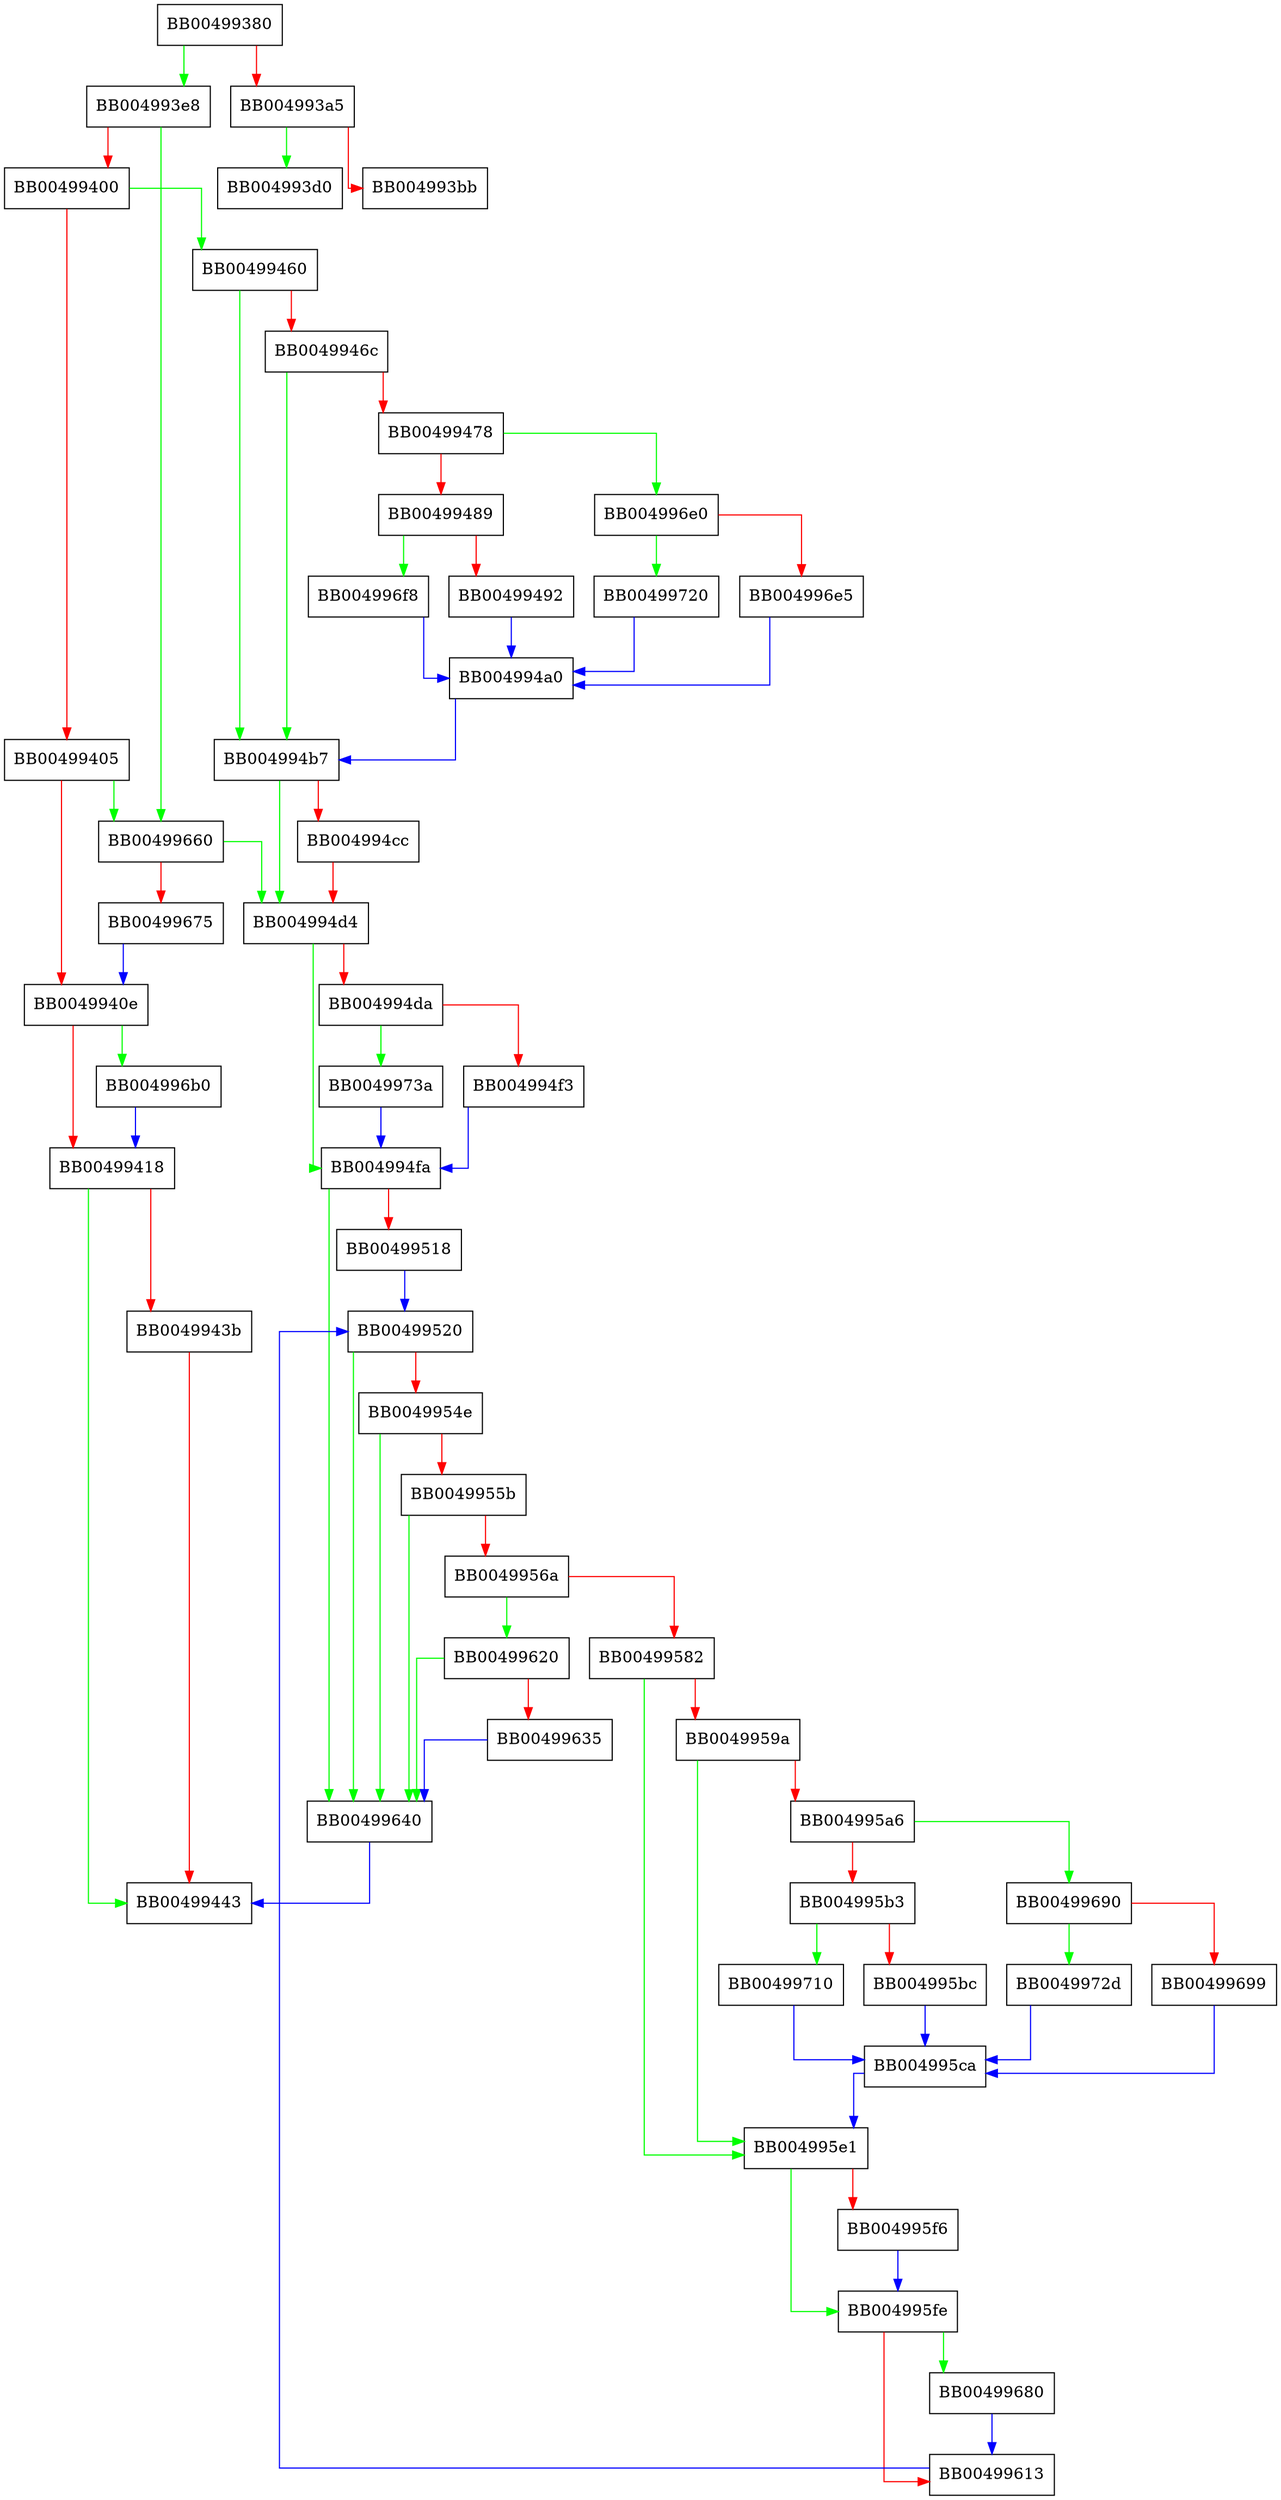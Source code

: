 digraph SSL_CTX_add_session {
  node [shape="box"];
  graph [splines=ortho];
  BB00499380 -> BB004993e8 [color="green"];
  BB00499380 -> BB004993a5 [color="red"];
  BB004993a5 -> BB004993d0 [color="green"];
  BB004993a5 -> BB004993bb [color="red"];
  BB004993e8 -> BB00499660 [color="green"];
  BB004993e8 -> BB00499400 [color="red"];
  BB00499400 -> BB00499460 [color="green"];
  BB00499400 -> BB00499405 [color="red"];
  BB00499405 -> BB00499660 [color="green"];
  BB00499405 -> BB0049940e [color="red"];
  BB0049940e -> BB004996b0 [color="green"];
  BB0049940e -> BB00499418 [color="red"];
  BB00499418 -> BB00499443 [color="green"];
  BB00499418 -> BB0049943b [color="red"];
  BB0049943b -> BB00499443 [color="red"];
  BB00499460 -> BB004994b7 [color="green"];
  BB00499460 -> BB0049946c [color="red"];
  BB0049946c -> BB004994b7 [color="green"];
  BB0049946c -> BB00499478 [color="red"];
  BB00499478 -> BB004996e0 [color="green"];
  BB00499478 -> BB00499489 [color="red"];
  BB00499489 -> BB004996f8 [color="green"];
  BB00499489 -> BB00499492 [color="red"];
  BB00499492 -> BB004994a0 [color="blue"];
  BB004994a0 -> BB004994b7 [color="blue"];
  BB004994b7 -> BB004994d4 [color="green"];
  BB004994b7 -> BB004994cc [color="red"];
  BB004994cc -> BB004994d4 [color="red"];
  BB004994d4 -> BB004994fa [color="green"];
  BB004994d4 -> BB004994da [color="red"];
  BB004994da -> BB0049973a [color="green"];
  BB004994da -> BB004994f3 [color="red"];
  BB004994f3 -> BB004994fa [color="blue"];
  BB004994fa -> BB00499640 [color="green"];
  BB004994fa -> BB00499518 [color="red"];
  BB00499518 -> BB00499520 [color="blue"];
  BB00499520 -> BB00499640 [color="green"];
  BB00499520 -> BB0049954e [color="red"];
  BB0049954e -> BB00499640 [color="green"];
  BB0049954e -> BB0049955b [color="red"];
  BB0049955b -> BB00499640 [color="green"];
  BB0049955b -> BB0049956a [color="red"];
  BB0049956a -> BB00499620 [color="green"];
  BB0049956a -> BB00499582 [color="red"];
  BB00499582 -> BB004995e1 [color="green"];
  BB00499582 -> BB0049959a [color="red"];
  BB0049959a -> BB004995e1 [color="green"];
  BB0049959a -> BB004995a6 [color="red"];
  BB004995a6 -> BB00499690 [color="green"];
  BB004995a6 -> BB004995b3 [color="red"];
  BB004995b3 -> BB00499710 [color="green"];
  BB004995b3 -> BB004995bc [color="red"];
  BB004995bc -> BB004995ca [color="blue"];
  BB004995ca -> BB004995e1 [color="blue"];
  BB004995e1 -> BB004995fe [color="green"];
  BB004995e1 -> BB004995f6 [color="red"];
  BB004995f6 -> BB004995fe [color="blue"];
  BB004995fe -> BB00499680 [color="green"];
  BB004995fe -> BB00499613 [color="red"];
  BB00499613 -> BB00499520 [color="blue"];
  BB00499620 -> BB00499640 [color="green"];
  BB00499620 -> BB00499635 [color="red"];
  BB00499635 -> BB00499640 [color="blue"];
  BB00499640 -> BB00499443 [color="blue"];
  BB00499660 -> BB004994d4 [color="green"];
  BB00499660 -> BB00499675 [color="red"];
  BB00499675 -> BB0049940e [color="blue"];
  BB00499680 -> BB00499613 [color="blue"];
  BB00499690 -> BB0049972d [color="green"];
  BB00499690 -> BB00499699 [color="red"];
  BB00499699 -> BB004995ca [color="blue"];
  BB004996b0 -> BB00499418 [color="blue"];
  BB004996e0 -> BB00499720 [color="green"];
  BB004996e0 -> BB004996e5 [color="red"];
  BB004996e5 -> BB004994a0 [color="blue"];
  BB004996f8 -> BB004994a0 [color="blue"];
  BB00499710 -> BB004995ca [color="blue"];
  BB00499720 -> BB004994a0 [color="blue"];
  BB0049972d -> BB004995ca [color="blue"];
  BB0049973a -> BB004994fa [color="blue"];
}